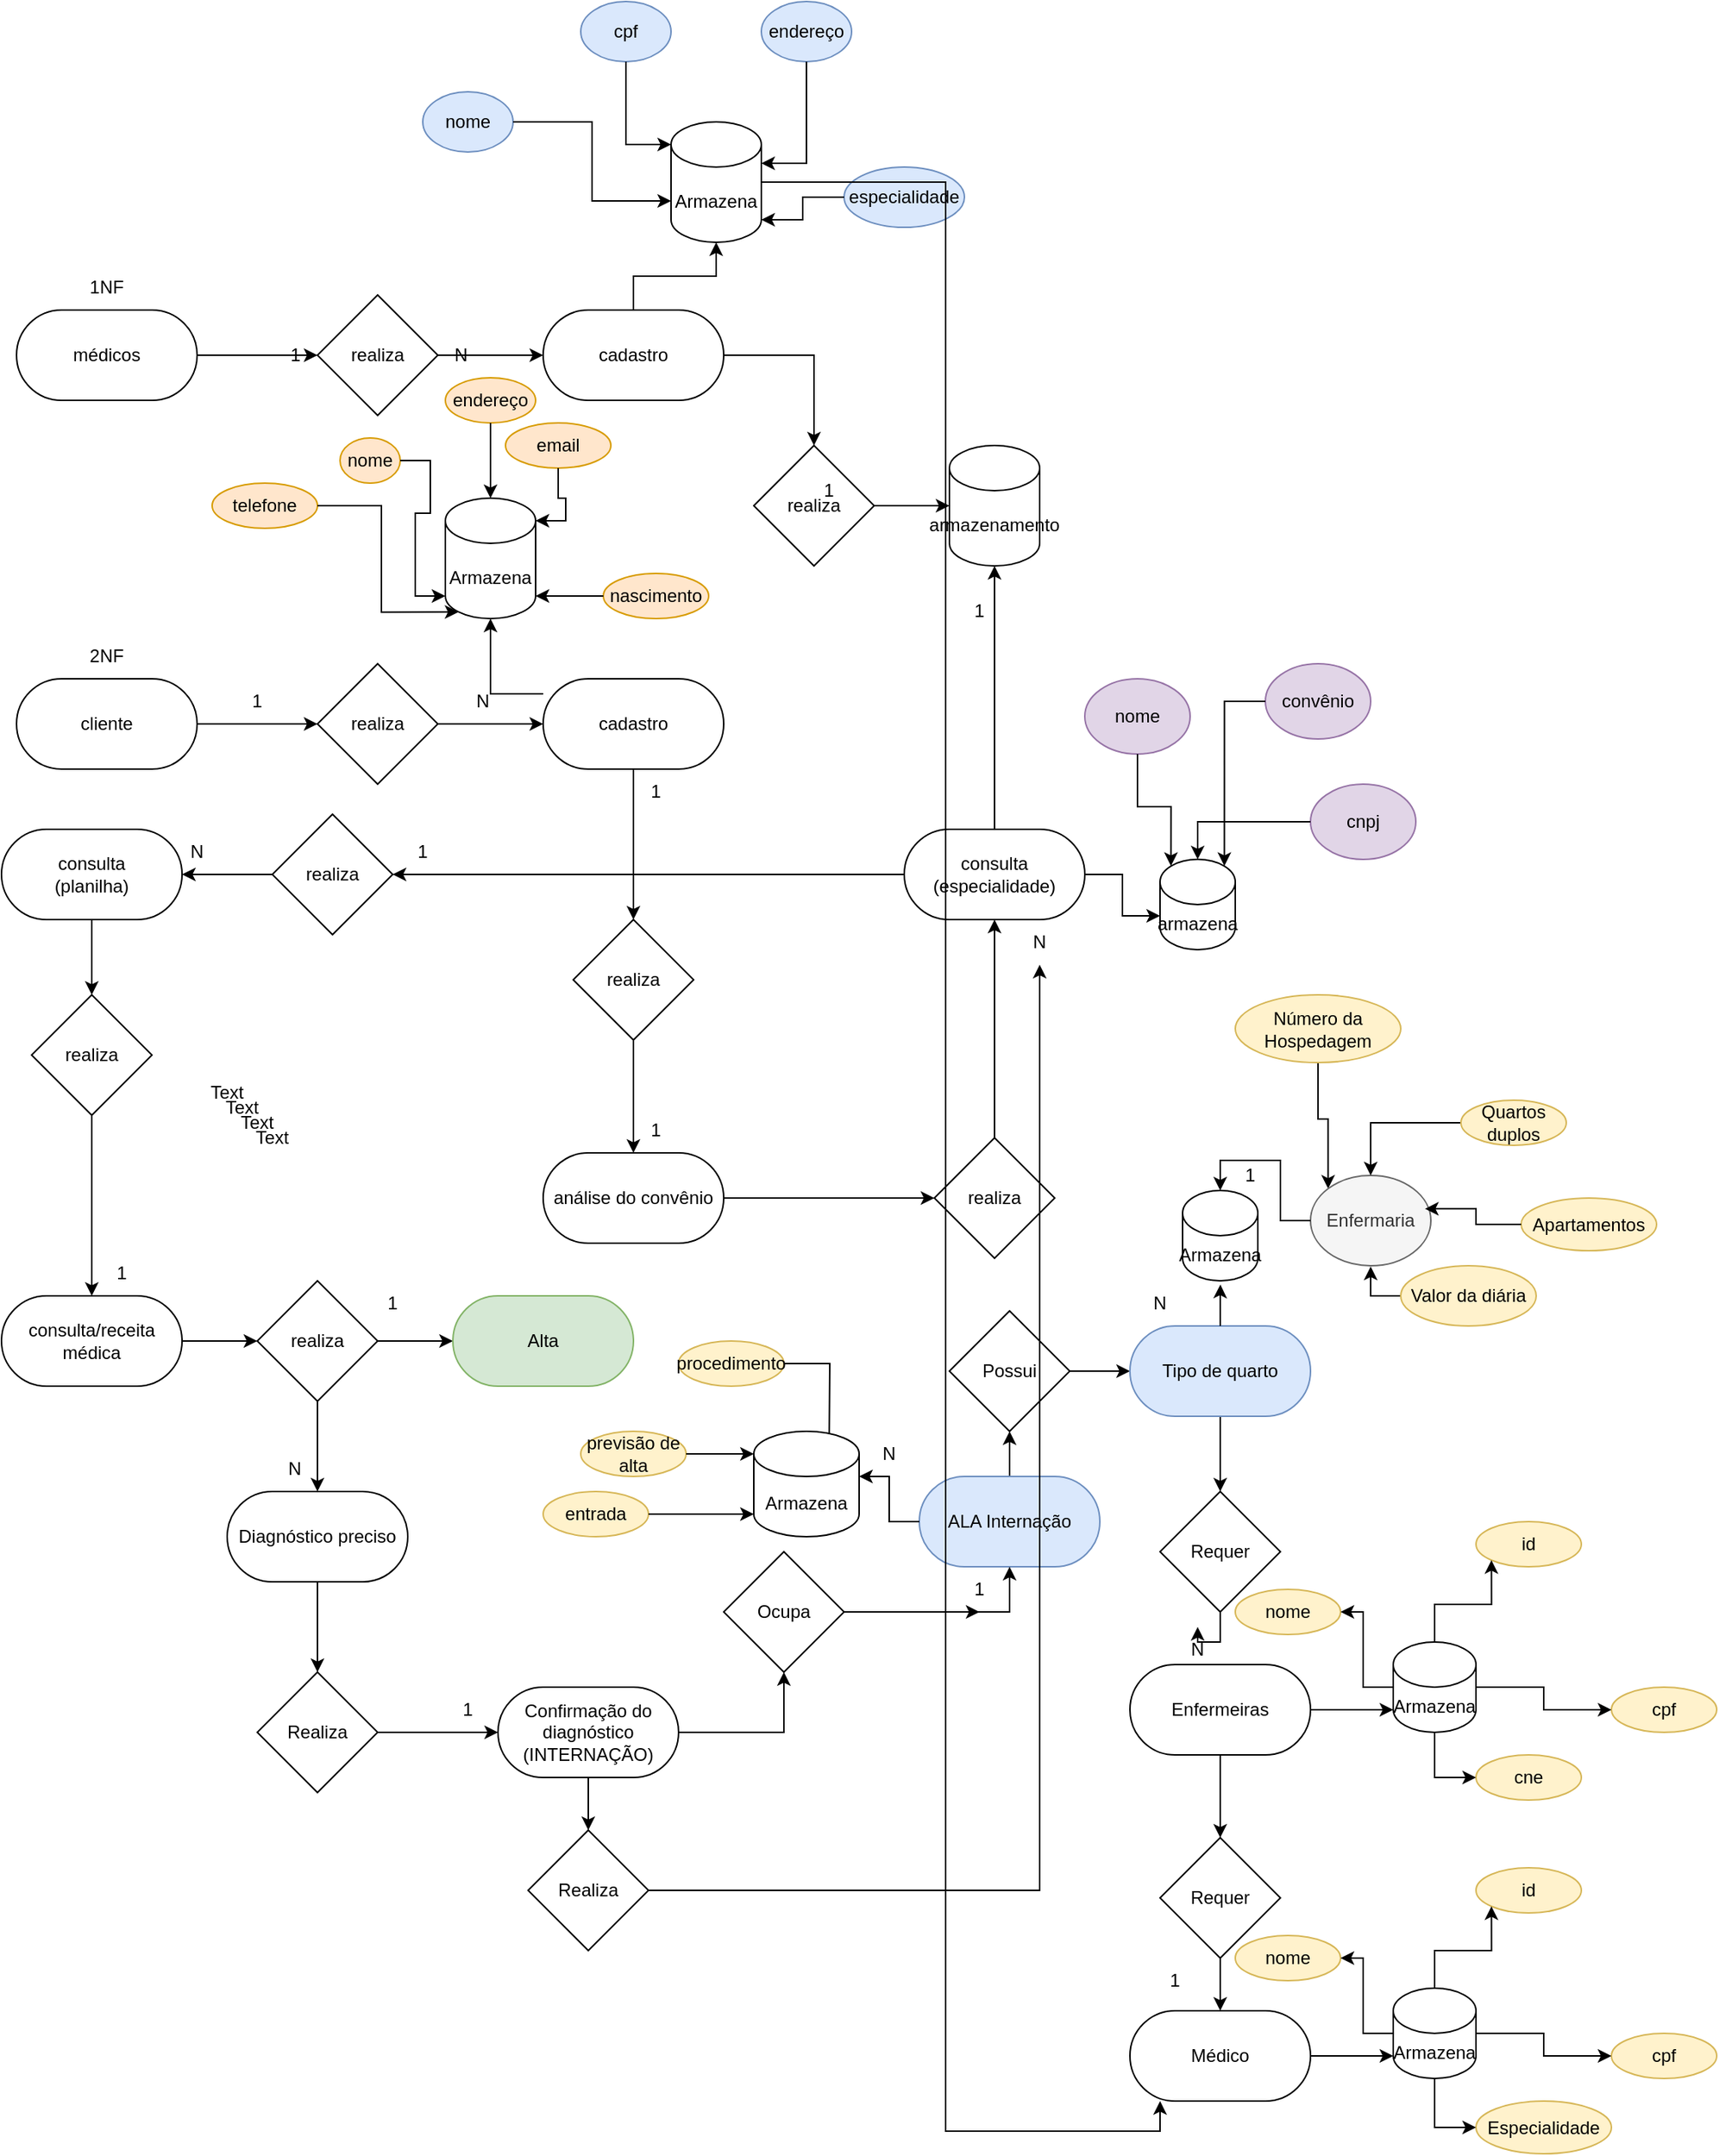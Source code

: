 <mxfile version="24.3.1" type="github">
  <diagram name="Page-1" id="MQ3P1fkGegDZ9fY9XGFn">
    <mxGraphModel dx="794" dy="1486" grid="1" gridSize="10" guides="1" tooltips="1" connect="1" arrows="1" fold="1" page="1" pageScale="1" pageWidth="850" pageHeight="1100" math="0" shadow="0">
      <root>
        <mxCell id="0" />
        <mxCell id="1" parent="0" />
        <mxCell id="2WAmzF2tmCw0uLwGECOJ-3" style="edgeStyle=orthogonalEdgeStyle;rounded=0;orthogonalLoop=1;jettySize=auto;html=1;" parent="1" source="2WAmzF2tmCw0uLwGECOJ-1" target="2WAmzF2tmCw0uLwGECOJ-2" edge="1">
          <mxGeometry relative="1" as="geometry" />
        </mxCell>
        <mxCell id="2WAmzF2tmCw0uLwGECOJ-1" value="médicos" style="rounded=1;whiteSpace=wrap;html=1;arcSize=50;" parent="1" vertex="1">
          <mxGeometry x="110" y="95" width="120" height="60" as="geometry" />
        </mxCell>
        <mxCell id="2WAmzF2tmCw0uLwGECOJ-9" style="edgeStyle=orthogonalEdgeStyle;rounded=0;orthogonalLoop=1;jettySize=auto;html=1;entryX=0;entryY=0.5;entryDx=0;entryDy=0;" parent="1" source="2WAmzF2tmCw0uLwGECOJ-2" target="2WAmzF2tmCw0uLwGECOJ-8" edge="1">
          <mxGeometry relative="1" as="geometry" />
        </mxCell>
        <mxCell id="2WAmzF2tmCw0uLwGECOJ-2" value="realiza" style="rhombus;whiteSpace=wrap;html=1;" parent="1" vertex="1">
          <mxGeometry x="310" y="85" width="80" height="80" as="geometry" />
        </mxCell>
        <mxCell id="2WAmzF2tmCw0uLwGECOJ-7" value="&lt;div&gt;1&lt;/div&gt;" style="text;html=1;align=center;verticalAlign=middle;resizable=0;points=[];autosize=1;strokeColor=none;fillColor=none;" parent="1" vertex="1">
          <mxGeometry x="280" y="110" width="30" height="30" as="geometry" />
        </mxCell>
        <mxCell id="2WAmzF2tmCw0uLwGECOJ-12" style="edgeStyle=orthogonalEdgeStyle;rounded=0;orthogonalLoop=1;jettySize=auto;html=1;entryX=0.5;entryY=0;entryDx=0;entryDy=0;" parent="1" source="2WAmzF2tmCw0uLwGECOJ-8" target="2WAmzF2tmCw0uLwGECOJ-11" edge="1">
          <mxGeometry relative="1" as="geometry" />
        </mxCell>
        <mxCell id="2WAmzF2tmCw0uLwGECOJ-8" value="cadastro" style="rounded=1;whiteSpace=wrap;html=1;arcSize=50;" parent="1" vertex="1">
          <mxGeometry x="460" y="95" width="120" height="60" as="geometry" />
        </mxCell>
        <mxCell id="2WAmzF2tmCw0uLwGECOJ-10" value="N" style="text;html=1;align=center;verticalAlign=middle;resizable=0;points=[];autosize=1;strokeColor=none;fillColor=none;" parent="1" vertex="1">
          <mxGeometry x="390" y="110" width="30" height="30" as="geometry" />
        </mxCell>
        <mxCell id="2WAmzF2tmCw0uLwGECOJ-14" style="edgeStyle=orthogonalEdgeStyle;rounded=0;orthogonalLoop=1;jettySize=auto;html=1;" parent="1" source="2WAmzF2tmCw0uLwGECOJ-11" target="2WAmzF2tmCw0uLwGECOJ-13" edge="1">
          <mxGeometry relative="1" as="geometry" />
        </mxCell>
        <mxCell id="2WAmzF2tmCw0uLwGECOJ-11" value="realiza" style="rhombus;whiteSpace=wrap;html=1;" parent="1" vertex="1">
          <mxGeometry x="600" y="185" width="80" height="80" as="geometry" />
        </mxCell>
        <mxCell id="2WAmzF2tmCw0uLwGECOJ-13" value="armazenamento" style="shape=cylinder3;whiteSpace=wrap;html=1;boundedLbl=1;backgroundOutline=1;size=15;" parent="1" vertex="1">
          <mxGeometry x="730" y="185" width="60" height="80" as="geometry" />
        </mxCell>
        <mxCell id="2WAmzF2tmCw0uLwGECOJ-17" value="cpf" style="ellipse;whiteSpace=wrap;html=1;fillColor=#dae8fc;strokeColor=#6c8ebf;" parent="1" vertex="1">
          <mxGeometry x="485" y="-110" width="60" height="40" as="geometry" />
        </mxCell>
        <mxCell id="2WAmzF2tmCw0uLwGECOJ-19" value="endereço" style="ellipse;whiteSpace=wrap;html=1;fillColor=#dae8fc;strokeColor=#6c8ebf;" parent="1" vertex="1">
          <mxGeometry x="605" y="-110" width="60" height="40" as="geometry" />
        </mxCell>
        <mxCell id="2WAmzF2tmCw0uLwGECOJ-23" value="especialidade" style="ellipse;whiteSpace=wrap;html=1;fillColor=#dae8fc;strokeColor=#6c8ebf;" parent="1" vertex="1">
          <mxGeometry x="660" width="80" height="40" as="geometry" />
        </mxCell>
        <mxCell id="2WAmzF2tmCw0uLwGECOJ-24" value="nome" style="ellipse;whiteSpace=wrap;html=1;fillColor=#dae8fc;strokeColor=#6c8ebf;" parent="1" vertex="1">
          <mxGeometry x="380" y="-50" width="60" height="40" as="geometry" />
        </mxCell>
        <mxCell id="2WAmzF2tmCw0uLwGECOJ-27" style="edgeStyle=orthogonalEdgeStyle;rounded=0;orthogonalLoop=1;jettySize=auto;html=1;entryX=0;entryY=0.5;entryDx=0;entryDy=0;" parent="1" source="2WAmzF2tmCw0uLwGECOJ-25" target="2WAmzF2tmCw0uLwGECOJ-26" edge="1">
          <mxGeometry relative="1" as="geometry" />
        </mxCell>
        <mxCell id="2WAmzF2tmCw0uLwGECOJ-25" value="cliente" style="rounded=1;whiteSpace=wrap;html=1;arcSize=50;" parent="1" vertex="1">
          <mxGeometry x="110" y="340" width="120" height="60" as="geometry" />
        </mxCell>
        <mxCell id="2WAmzF2tmCw0uLwGECOJ-29" style="edgeStyle=orthogonalEdgeStyle;rounded=0;orthogonalLoop=1;jettySize=auto;html=1;entryX=0;entryY=0.5;entryDx=0;entryDy=0;" parent="1" source="2WAmzF2tmCw0uLwGECOJ-26" target="2WAmzF2tmCw0uLwGECOJ-28" edge="1">
          <mxGeometry relative="1" as="geometry" />
        </mxCell>
        <mxCell id="2WAmzF2tmCw0uLwGECOJ-26" value="realiza" style="rhombus;whiteSpace=wrap;html=1;" parent="1" vertex="1">
          <mxGeometry x="310" y="330" width="80" height="80" as="geometry" />
        </mxCell>
        <mxCell id="2WAmzF2tmCw0uLwGECOJ-31" style="edgeStyle=orthogonalEdgeStyle;rounded=0;orthogonalLoop=1;jettySize=auto;html=1;entryX=0.5;entryY=0;entryDx=0;entryDy=0;" parent="1" source="2WAmzF2tmCw0uLwGECOJ-28" target="2WAmzF2tmCw0uLwGECOJ-30" edge="1">
          <mxGeometry relative="1" as="geometry" />
        </mxCell>
        <mxCell id="NtfHxoDCMZl6DEECY9gm-162" style="edgeStyle=orthogonalEdgeStyle;rounded=0;orthogonalLoop=1;jettySize=auto;html=1;entryX=0.5;entryY=1;entryDx=0;entryDy=0;entryPerimeter=0;" edge="1" parent="1" source="2WAmzF2tmCw0uLwGECOJ-28" target="NtfHxoDCMZl6DEECY9gm-153">
          <mxGeometry relative="1" as="geometry">
            <mxPoint x="460.0" y="300" as="targetPoint" />
            <Array as="points">
              <mxPoint x="425" y="350" />
            </Array>
          </mxGeometry>
        </mxCell>
        <mxCell id="2WAmzF2tmCw0uLwGECOJ-28" value="cadastro" style="rounded=1;whiteSpace=wrap;html=1;arcSize=50;" parent="1" vertex="1">
          <mxGeometry x="460" y="340" width="120" height="60" as="geometry" />
        </mxCell>
        <mxCell id="NtfHxoDCMZl6DEECY9gm-19" style="edgeStyle=orthogonalEdgeStyle;rounded=0;orthogonalLoop=1;jettySize=auto;html=1;" edge="1" parent="1" source="2WAmzF2tmCw0uLwGECOJ-30" target="2WAmzF2tmCw0uLwGECOJ-41">
          <mxGeometry relative="1" as="geometry" />
        </mxCell>
        <mxCell id="2WAmzF2tmCw0uLwGECOJ-30" value="realiza" style="rhombus;whiteSpace=wrap;html=1;" parent="1" vertex="1">
          <mxGeometry x="480" y="500" width="80" height="80" as="geometry" />
        </mxCell>
        <mxCell id="NtfHxoDCMZl6DEECY9gm-20" style="edgeStyle=orthogonalEdgeStyle;rounded=0;orthogonalLoop=1;jettySize=auto;html=1;entryX=1;entryY=0.5;entryDx=0;entryDy=0;" edge="1" parent="1" source="2WAmzF2tmCw0uLwGECOJ-32" target="2WAmzF2tmCw0uLwGECOJ-44">
          <mxGeometry relative="1" as="geometry" />
        </mxCell>
        <mxCell id="2WAmzF2tmCw0uLwGECOJ-32" value="&lt;div&gt;consulta&lt;/div&gt;&lt;div&gt;(especialidade)&lt;br&gt;&lt;/div&gt;" style="rounded=1;whiteSpace=wrap;html=1;arcSize=50;" parent="1" vertex="1">
          <mxGeometry x="700" y="440" width="120" height="60" as="geometry" />
        </mxCell>
        <mxCell id="2WAmzF2tmCw0uLwGECOJ-35" style="edgeStyle=orthogonalEdgeStyle;rounded=0;orthogonalLoop=1;jettySize=auto;html=1;entryX=0.5;entryY=1;entryDx=0;entryDy=0;entryPerimeter=0;" parent="1" source="2WAmzF2tmCw0uLwGECOJ-32" target="2WAmzF2tmCw0uLwGECOJ-13" edge="1">
          <mxGeometry relative="1" as="geometry" />
        </mxCell>
        <mxCell id="2WAmzF2tmCw0uLwGECOJ-43" style="edgeStyle=orthogonalEdgeStyle;rounded=0;orthogonalLoop=1;jettySize=auto;html=1;entryX=0.5;entryY=1;entryDx=0;entryDy=0;" parent="1" source="2WAmzF2tmCw0uLwGECOJ-39" target="2WAmzF2tmCw0uLwGECOJ-32" edge="1">
          <mxGeometry relative="1" as="geometry" />
        </mxCell>
        <mxCell id="2WAmzF2tmCw0uLwGECOJ-39" value="realiza" style="rhombus;whiteSpace=wrap;html=1;" parent="1" vertex="1">
          <mxGeometry x="720" y="645" width="80" height="80" as="geometry" />
        </mxCell>
        <mxCell id="2WAmzF2tmCw0uLwGECOJ-42" style="edgeStyle=orthogonalEdgeStyle;rounded=0;orthogonalLoop=1;jettySize=auto;html=1;entryX=0;entryY=0.5;entryDx=0;entryDy=0;" parent="1" source="2WAmzF2tmCw0uLwGECOJ-41" target="2WAmzF2tmCw0uLwGECOJ-39" edge="1">
          <mxGeometry relative="1" as="geometry" />
        </mxCell>
        <mxCell id="2WAmzF2tmCw0uLwGECOJ-41" value="análise do convênio" style="rounded=1;whiteSpace=wrap;html=1;arcSize=50;" parent="1" vertex="1">
          <mxGeometry x="460" y="655" width="120" height="60" as="geometry" />
        </mxCell>
        <mxCell id="2WAmzF2tmCw0uLwGECOJ-51" style="edgeStyle=orthogonalEdgeStyle;rounded=0;orthogonalLoop=1;jettySize=auto;html=1;" parent="1" source="2WAmzF2tmCw0uLwGECOJ-44" edge="1">
          <mxGeometry relative="1" as="geometry">
            <mxPoint x="220" y="470" as="targetPoint" />
          </mxGeometry>
        </mxCell>
        <mxCell id="2WAmzF2tmCw0uLwGECOJ-44" value="realiza" style="rhombus;whiteSpace=wrap;html=1;" parent="1" vertex="1">
          <mxGeometry x="280" y="430" width="80" height="80" as="geometry" />
        </mxCell>
        <mxCell id="2WAmzF2tmCw0uLwGECOJ-47" value="convênio" style="ellipse;whiteSpace=wrap;html=1;fillColor=#e1d5e7;strokeColor=#9673a6;" parent="1" vertex="1">
          <mxGeometry x="940" y="330" width="70" height="50" as="geometry" />
        </mxCell>
        <mxCell id="2WAmzF2tmCw0uLwGECOJ-48" value="nome" style="ellipse;whiteSpace=wrap;html=1;fillColor=#e1d5e7;strokeColor=#9673a6;" parent="1" vertex="1">
          <mxGeometry x="820" y="340" width="70" height="50" as="geometry" />
        </mxCell>
        <mxCell id="2WAmzF2tmCw0uLwGECOJ-49" value="cnpj" style="ellipse;whiteSpace=wrap;html=1;fillColor=#e1d5e7;strokeColor=#9673a6;" parent="1" vertex="1">
          <mxGeometry x="970" y="410" width="70" height="50" as="geometry" />
        </mxCell>
        <mxCell id="2WAmzF2tmCw0uLwGECOJ-52" value="nascimento" style="ellipse;whiteSpace=wrap;html=1;fillColor=#ffe6cc;strokeColor=#d79b00;" parent="1" vertex="1">
          <mxGeometry x="500" y="270" width="70" height="30" as="geometry" />
        </mxCell>
        <mxCell id="2WAmzF2tmCw0uLwGECOJ-55" value="telefone" style="ellipse;whiteSpace=wrap;html=1;fillColor=#ffe6cc;strokeColor=#d79b00;" parent="1" vertex="1">
          <mxGeometry x="240" y="210" width="70" height="30" as="geometry" />
        </mxCell>
        <mxCell id="2WAmzF2tmCw0uLwGECOJ-56" value="email" style="ellipse;whiteSpace=wrap;html=1;fillColor=#ffe6cc;strokeColor=#d79b00;" parent="1" vertex="1">
          <mxGeometry x="435" y="170" width="70" height="30" as="geometry" />
        </mxCell>
        <mxCell id="2WAmzF2tmCw0uLwGECOJ-60" style="edgeStyle=none;rounded=0;orthogonalLoop=1;jettySize=auto;html=1;exitX=0.5;exitY=0;exitDx=0;exitDy=0;" parent="1" source="2WAmzF2tmCw0uLwGECOJ-28" target="2WAmzF2tmCw0uLwGECOJ-28" edge="1">
          <mxGeometry relative="1" as="geometry" />
        </mxCell>
        <mxCell id="NtfHxoDCMZl6DEECY9gm-2" style="edgeStyle=orthogonalEdgeStyle;rounded=0;orthogonalLoop=1;jettySize=auto;html=1;" edge="1" parent="1" source="2WAmzF2tmCw0uLwGECOJ-68" target="NtfHxoDCMZl6DEECY9gm-1">
          <mxGeometry relative="1" as="geometry" />
        </mxCell>
        <mxCell id="2WAmzF2tmCw0uLwGECOJ-68" value="&lt;div&gt;consulta/receita médica&lt;/div&gt;" style="rounded=1;whiteSpace=wrap;html=1;arcSize=50;" parent="1" vertex="1">
          <mxGeometry x="100" y="750" width="120" height="60" as="geometry" />
        </mxCell>
        <mxCell id="2WAmzF2tmCw0uLwGECOJ-72" style="edgeStyle=none;rounded=0;orthogonalLoop=1;jettySize=auto;html=1;entryX=0.5;entryY=0;entryDx=0;entryDy=0;" parent="1" source="2WAmzF2tmCw0uLwGECOJ-70" target="2WAmzF2tmCw0uLwGECOJ-71" edge="1">
          <mxGeometry relative="1" as="geometry" />
        </mxCell>
        <mxCell id="2WAmzF2tmCw0uLwGECOJ-70" value="&lt;div&gt;consulta&lt;/div&gt;&lt;div&gt;(planilha)&lt;br&gt;&lt;/div&gt;" style="rounded=1;whiteSpace=wrap;html=1;arcSize=50;" parent="1" vertex="1">
          <mxGeometry x="100" y="440" width="120" height="60" as="geometry" />
        </mxCell>
        <mxCell id="2WAmzF2tmCw0uLwGECOJ-73" style="edgeStyle=none;rounded=0;orthogonalLoop=1;jettySize=auto;html=1;entryX=0.5;entryY=0;entryDx=0;entryDy=0;" parent="1" source="2WAmzF2tmCw0uLwGECOJ-71" target="2WAmzF2tmCw0uLwGECOJ-68" edge="1">
          <mxGeometry relative="1" as="geometry" />
        </mxCell>
        <mxCell id="2WAmzF2tmCw0uLwGECOJ-71" value="realiza" style="rhombus;whiteSpace=wrap;html=1;" parent="1" vertex="1">
          <mxGeometry x="120" y="550" width="80" height="80" as="geometry" />
        </mxCell>
        <mxCell id="NtfHxoDCMZl6DEECY9gm-4" style="edgeStyle=orthogonalEdgeStyle;rounded=0;orthogonalLoop=1;jettySize=auto;html=1;entryX=0;entryY=0.5;entryDx=0;entryDy=0;" edge="1" parent="1" source="NtfHxoDCMZl6DEECY9gm-1" target="NtfHxoDCMZl6DEECY9gm-3">
          <mxGeometry relative="1" as="geometry" />
        </mxCell>
        <mxCell id="NtfHxoDCMZl6DEECY9gm-6" style="edgeStyle=orthogonalEdgeStyle;rounded=0;orthogonalLoop=1;jettySize=auto;html=1;" edge="1" parent="1" source="NtfHxoDCMZl6DEECY9gm-1" target="NtfHxoDCMZl6DEECY9gm-5">
          <mxGeometry relative="1" as="geometry" />
        </mxCell>
        <mxCell id="NtfHxoDCMZl6DEECY9gm-1" value="realiza" style="rhombus;whiteSpace=wrap;html=1;" vertex="1" parent="1">
          <mxGeometry x="270" y="740" width="80" height="80" as="geometry" />
        </mxCell>
        <mxCell id="NtfHxoDCMZl6DEECY9gm-3" value="Alta" style="rounded=1;whiteSpace=wrap;html=1;arcSize=50;fillColor=#d5e8d4;strokeColor=#82b366;" vertex="1" parent="1">
          <mxGeometry x="400" y="750" width="120" height="60" as="geometry" />
        </mxCell>
        <mxCell id="NtfHxoDCMZl6DEECY9gm-34" style="edgeStyle=orthogonalEdgeStyle;rounded=0;orthogonalLoop=1;jettySize=auto;html=1;entryX=0.5;entryY=0;entryDx=0;entryDy=0;" edge="1" parent="1" source="NtfHxoDCMZl6DEECY9gm-5" target="NtfHxoDCMZl6DEECY9gm-33">
          <mxGeometry relative="1" as="geometry" />
        </mxCell>
        <mxCell id="NtfHxoDCMZl6DEECY9gm-5" value="Diagnóstico preciso" style="rounded=1;whiteSpace=wrap;html=1;arcSize=50;" vertex="1" parent="1">
          <mxGeometry x="250" y="880" width="120" height="60" as="geometry" />
        </mxCell>
        <mxCell id="NtfHxoDCMZl6DEECY9gm-7" value="Text" style="text;html=1;align=center;verticalAlign=middle;whiteSpace=wrap;rounded=0;" vertex="1" parent="1">
          <mxGeometry x="220" y="600" width="60" height="30" as="geometry" />
        </mxCell>
        <mxCell id="NtfHxoDCMZl6DEECY9gm-9" value="Text" style="text;html=1;align=center;verticalAlign=middle;whiteSpace=wrap;rounded=0;" vertex="1" parent="1">
          <mxGeometry x="230" y="610" width="60" height="30" as="geometry" />
        </mxCell>
        <mxCell id="NtfHxoDCMZl6DEECY9gm-10" value="Text" style="text;html=1;align=center;verticalAlign=middle;whiteSpace=wrap;rounded=0;" vertex="1" parent="1">
          <mxGeometry x="240" y="620" width="60" height="30" as="geometry" />
        </mxCell>
        <mxCell id="NtfHxoDCMZl6DEECY9gm-11" value="Text" style="text;html=1;align=center;verticalAlign=middle;whiteSpace=wrap;rounded=0;" vertex="1" parent="1">
          <mxGeometry x="250" y="630" width="60" height="30" as="geometry" />
        </mxCell>
        <mxCell id="NtfHxoDCMZl6DEECY9gm-12" value="N" style="text;html=1;align=center;verticalAlign=middle;whiteSpace=wrap;rounded=0;" vertex="1" parent="1">
          <mxGeometry x="660" y="840" width="60" height="30" as="geometry" />
        </mxCell>
        <mxCell id="NtfHxoDCMZl6DEECY9gm-13" value="N" style="text;html=1;align=center;verticalAlign=middle;whiteSpace=wrap;rounded=0;" vertex="1" parent="1">
          <mxGeometry x="265" y="850" width="60" height="30" as="geometry" />
        </mxCell>
        <mxCell id="NtfHxoDCMZl6DEECY9gm-14" value="N" style="text;html=1;align=center;verticalAlign=middle;whiteSpace=wrap;rounded=0;" vertex="1" parent="1">
          <mxGeometry x="200" y="440" width="60" height="30" as="geometry" />
        </mxCell>
        <mxCell id="NtfHxoDCMZl6DEECY9gm-15" value="N" style="text;html=1;align=center;verticalAlign=middle;whiteSpace=wrap;rounded=0;" vertex="1" parent="1">
          <mxGeometry x="760" y="500" width="60" height="30" as="geometry" />
        </mxCell>
        <mxCell id="NtfHxoDCMZl6DEECY9gm-16" value="N" style="text;html=1;align=center;verticalAlign=middle;whiteSpace=wrap;rounded=0;" vertex="1" parent="1">
          <mxGeometry x="390" y="340" width="60" height="30" as="geometry" />
        </mxCell>
        <mxCell id="NtfHxoDCMZl6DEECY9gm-17" value="1" style="text;html=1;align=center;verticalAlign=middle;whiteSpace=wrap;rounded=0;" vertex="1" parent="1">
          <mxGeometry x="240" y="340" width="60" height="30" as="geometry" />
        </mxCell>
        <mxCell id="NtfHxoDCMZl6DEECY9gm-18" value="1" style="text;html=1;align=center;verticalAlign=middle;whiteSpace=wrap;rounded=0;" vertex="1" parent="1">
          <mxGeometry x="620" y="200" width="60" height="30" as="geometry" />
        </mxCell>
        <mxCell id="NtfHxoDCMZl6DEECY9gm-21" value="1" style="text;html=1;align=center;verticalAlign=middle;whiteSpace=wrap;rounded=0;" vertex="1" parent="1">
          <mxGeometry x="720" y="280" width="60" height="30" as="geometry" />
        </mxCell>
        <mxCell id="NtfHxoDCMZl6DEECY9gm-22" value="1" style="text;html=1;align=center;verticalAlign=middle;whiteSpace=wrap;rounded=0;" vertex="1" parent="1">
          <mxGeometry x="505" y="400" width="60" height="30" as="geometry" />
        </mxCell>
        <mxCell id="NtfHxoDCMZl6DEECY9gm-24" value="1" style="text;html=1;align=center;verticalAlign=middle;whiteSpace=wrap;rounded=0;" vertex="1" parent="1">
          <mxGeometry x="505" y="625" width="60" height="30" as="geometry" />
        </mxCell>
        <mxCell id="NtfHxoDCMZl6DEECY9gm-25" value="1" style="text;html=1;align=center;verticalAlign=middle;whiteSpace=wrap;rounded=0;" vertex="1" parent="1">
          <mxGeometry x="350" y="440" width="60" height="30" as="geometry" />
        </mxCell>
        <mxCell id="NtfHxoDCMZl6DEECY9gm-27" value="1" style="text;html=1;align=center;verticalAlign=middle;whiteSpace=wrap;rounded=0;" vertex="1" parent="1">
          <mxGeometry x="150" y="720" width="60" height="30" as="geometry" />
        </mxCell>
        <mxCell id="NtfHxoDCMZl6DEECY9gm-31" value="1" style="text;html=1;align=center;verticalAlign=middle;whiteSpace=wrap;rounded=0;" vertex="1" parent="1">
          <mxGeometry x="330" y="740" width="60" height="30" as="geometry" />
        </mxCell>
        <mxCell id="NtfHxoDCMZl6DEECY9gm-36" style="edgeStyle=orthogonalEdgeStyle;rounded=0;orthogonalLoop=1;jettySize=auto;html=1;entryX=0;entryY=0.5;entryDx=0;entryDy=0;" edge="1" parent="1" source="NtfHxoDCMZl6DEECY9gm-33" target="NtfHxoDCMZl6DEECY9gm-35">
          <mxGeometry relative="1" as="geometry" />
        </mxCell>
        <mxCell id="NtfHxoDCMZl6DEECY9gm-33" value="Realiza" style="rhombus;whiteSpace=wrap;html=1;" vertex="1" parent="1">
          <mxGeometry x="270" y="1000" width="80" height="80" as="geometry" />
        </mxCell>
        <mxCell id="NtfHxoDCMZl6DEECY9gm-40" style="edgeStyle=orthogonalEdgeStyle;rounded=0;orthogonalLoop=1;jettySize=auto;html=1;entryX=0.5;entryY=1;entryDx=0;entryDy=0;" edge="1" parent="1" source="NtfHxoDCMZl6DEECY9gm-35" target="NtfHxoDCMZl6DEECY9gm-39">
          <mxGeometry relative="1" as="geometry" />
        </mxCell>
        <mxCell id="NtfHxoDCMZl6DEECY9gm-176" style="edgeStyle=orthogonalEdgeStyle;rounded=0;orthogonalLoop=1;jettySize=auto;html=1;" edge="1" parent="1" source="NtfHxoDCMZl6DEECY9gm-35" target="NtfHxoDCMZl6DEECY9gm-174">
          <mxGeometry relative="1" as="geometry" />
        </mxCell>
        <mxCell id="NtfHxoDCMZl6DEECY9gm-35" value="Confirmação do diagnóstico (INTERNAÇÃO)" style="rounded=1;whiteSpace=wrap;html=1;arcSize=50;" vertex="1" parent="1">
          <mxGeometry x="430" y="1010" width="120" height="60" as="geometry" />
        </mxCell>
        <mxCell id="NtfHxoDCMZl6DEECY9gm-37" value="1" style="text;html=1;align=center;verticalAlign=middle;whiteSpace=wrap;rounded=0;" vertex="1" parent="1">
          <mxGeometry x="380" y="1010" width="60" height="30" as="geometry" />
        </mxCell>
        <mxCell id="NtfHxoDCMZl6DEECY9gm-43" style="edgeStyle=orthogonalEdgeStyle;rounded=0;orthogonalLoop=1;jettySize=auto;html=1;" edge="1" parent="1" source="NtfHxoDCMZl6DEECY9gm-38" target="NtfHxoDCMZl6DEECY9gm-42">
          <mxGeometry relative="1" as="geometry" />
        </mxCell>
        <mxCell id="NtfHxoDCMZl6DEECY9gm-38" value="ALA Internação" style="rounded=1;whiteSpace=wrap;html=1;fillColor=#dae8fc;strokeColor=#6c8ebf;arcSize=50;" vertex="1" parent="1">
          <mxGeometry x="710" y="870" width="120" height="60" as="geometry" />
        </mxCell>
        <mxCell id="NtfHxoDCMZl6DEECY9gm-41" style="edgeStyle=orthogonalEdgeStyle;rounded=0;orthogonalLoop=1;jettySize=auto;html=1;entryX=0.5;entryY=1;entryDx=0;entryDy=0;" edge="1" parent="1" source="NtfHxoDCMZl6DEECY9gm-39" target="NtfHxoDCMZl6DEECY9gm-38">
          <mxGeometry relative="1" as="geometry" />
        </mxCell>
        <mxCell id="NtfHxoDCMZl6DEECY9gm-39" value="Ocupa" style="rhombus;whiteSpace=wrap;html=1;" vertex="1" parent="1">
          <mxGeometry x="580" y="920" width="80" height="80" as="geometry" />
        </mxCell>
        <mxCell id="NtfHxoDCMZl6DEECY9gm-45" style="edgeStyle=orthogonalEdgeStyle;rounded=0;orthogonalLoop=1;jettySize=auto;html=1;" edge="1" parent="1" source="NtfHxoDCMZl6DEECY9gm-42" target="NtfHxoDCMZl6DEECY9gm-44">
          <mxGeometry relative="1" as="geometry" />
        </mxCell>
        <mxCell id="NtfHxoDCMZl6DEECY9gm-42" value="Possui" style="rhombus;whiteSpace=wrap;html=1;" vertex="1" parent="1">
          <mxGeometry x="730" y="760" width="80" height="80" as="geometry" />
        </mxCell>
        <mxCell id="NtfHxoDCMZl6DEECY9gm-58" style="edgeStyle=orthogonalEdgeStyle;rounded=0;orthogonalLoop=1;jettySize=auto;html=1;entryX=0.5;entryY=0;entryDx=0;entryDy=0;" edge="1" parent="1" source="NtfHxoDCMZl6DEECY9gm-44" target="NtfHxoDCMZl6DEECY9gm-56">
          <mxGeometry relative="1" as="geometry" />
        </mxCell>
        <mxCell id="NtfHxoDCMZl6DEECY9gm-44" value="Tipo de quarto" style="rounded=1;whiteSpace=wrap;html=1;fillColor=#dae8fc;strokeColor=#6c8ebf;arcSize=50;" vertex="1" parent="1">
          <mxGeometry x="850" y="770" width="120" height="60" as="geometry" />
        </mxCell>
        <mxCell id="NtfHxoDCMZl6DEECY9gm-46" value="Apartamentos" style="ellipse;whiteSpace=wrap;html=1;fillColor=#fff2cc;strokeColor=#d6b656;" vertex="1" parent="1">
          <mxGeometry x="1110" y="685" width="90" height="35" as="geometry" />
        </mxCell>
        <mxCell id="NtfHxoDCMZl6DEECY9gm-143" style="edgeStyle=orthogonalEdgeStyle;rounded=0;orthogonalLoop=1;jettySize=auto;html=1;entryX=0;entryY=0;entryDx=0;entryDy=0;" edge="1" parent="1" source="NtfHxoDCMZl6DEECY9gm-47" target="NtfHxoDCMZl6DEECY9gm-48">
          <mxGeometry relative="1" as="geometry" />
        </mxCell>
        <mxCell id="NtfHxoDCMZl6DEECY9gm-47" value="Número da Hospedagem" style="ellipse;whiteSpace=wrap;html=1;fillColor=#fff2cc;strokeColor=#d6b656;" vertex="1" parent="1">
          <mxGeometry x="920" y="550" width="110" height="45" as="geometry" />
        </mxCell>
        <mxCell id="NtfHxoDCMZl6DEECY9gm-48" value="Enfermaria" style="ellipse;whiteSpace=wrap;html=1;fillColor=#f5f5f5;strokeColor=#666666;fontColor=#333333;" vertex="1" parent="1">
          <mxGeometry x="970" y="670" width="80" height="60" as="geometry" />
        </mxCell>
        <mxCell id="NtfHxoDCMZl6DEECY9gm-137" style="edgeStyle=orthogonalEdgeStyle;rounded=0;orthogonalLoop=1;jettySize=auto;html=1;entryX=0.5;entryY=0;entryDx=0;entryDy=0;" edge="1" parent="1" source="NtfHxoDCMZl6DEECY9gm-49" target="NtfHxoDCMZl6DEECY9gm-48">
          <mxGeometry relative="1" as="geometry" />
        </mxCell>
        <mxCell id="NtfHxoDCMZl6DEECY9gm-49" value="Quartos duplos" style="ellipse;whiteSpace=wrap;html=1;fillColor=#fff2cc;strokeColor=#d6b656;" vertex="1" parent="1">
          <mxGeometry x="1070" y="620" width="70" height="30" as="geometry" />
        </mxCell>
        <mxCell id="NtfHxoDCMZl6DEECY9gm-70" style="edgeStyle=orthogonalEdgeStyle;rounded=0;orthogonalLoop=1;jettySize=auto;html=1;entryX=0.5;entryY=0;entryDx=0;entryDy=0;" edge="1" parent="1" source="NtfHxoDCMZl6DEECY9gm-149" target="NtfHxoDCMZl6DEECY9gm-59">
          <mxGeometry relative="1" as="geometry" />
        </mxCell>
        <mxCell id="NtfHxoDCMZl6DEECY9gm-56" value="Requer" style="rhombus;whiteSpace=wrap;html=1;" vertex="1" parent="1">
          <mxGeometry x="870" y="880" width="80" height="80" as="geometry" />
        </mxCell>
        <mxCell id="NtfHxoDCMZl6DEECY9gm-127" style="edgeStyle=orthogonalEdgeStyle;rounded=0;orthogonalLoop=1;jettySize=auto;html=1;entryX=0.5;entryY=0;entryDx=0;entryDy=0;" edge="1" parent="1" source="NtfHxoDCMZl6DEECY9gm-59" target="NtfHxoDCMZl6DEECY9gm-115">
          <mxGeometry relative="1" as="geometry" />
        </mxCell>
        <mxCell id="NtfHxoDCMZl6DEECY9gm-59" value="Enfermeiras" style="rounded=1;whiteSpace=wrap;html=1;arcSize=50;" vertex="1" parent="1">
          <mxGeometry x="850" y="995" width="120" height="60" as="geometry" />
        </mxCell>
        <mxCell id="NtfHxoDCMZl6DEECY9gm-60" value="cpf" style="ellipse;whiteSpace=wrap;html=1;fillColor=#fff2cc;strokeColor=#d6b656;" vertex="1" parent="1">
          <mxGeometry x="1170" y="1010" width="70" height="30" as="geometry" />
        </mxCell>
        <mxCell id="NtfHxoDCMZl6DEECY9gm-61" value="nome" style="ellipse;whiteSpace=wrap;html=1;fillColor=#fff2cc;strokeColor=#d6b656;" vertex="1" parent="1">
          <mxGeometry x="920" y="945" width="70" height="30" as="geometry" />
        </mxCell>
        <mxCell id="NtfHxoDCMZl6DEECY9gm-62" value="id" style="ellipse;whiteSpace=wrap;html=1;fillColor=#fff2cc;strokeColor=#d6b656;" vertex="1" parent="1">
          <mxGeometry x="1080" y="900" width="70" height="30" as="geometry" />
        </mxCell>
        <mxCell id="NtfHxoDCMZl6DEECY9gm-63" value="cne" style="ellipse;whiteSpace=wrap;html=1;fillColor=#fff2cc;strokeColor=#d6b656;" vertex="1" parent="1">
          <mxGeometry x="1080" y="1055" width="70" height="30" as="geometry" />
        </mxCell>
        <mxCell id="NtfHxoDCMZl6DEECY9gm-71" value="entrada" style="ellipse;whiteSpace=wrap;html=1;fillColor=#fff2cc;strokeColor=#d6b656;" vertex="1" parent="1">
          <mxGeometry x="460" y="880" width="70" height="30" as="geometry" />
        </mxCell>
        <mxCell id="NtfHxoDCMZl6DEECY9gm-72" value="previsão de alta" style="ellipse;whiteSpace=wrap;html=1;fillColor=#fff2cc;strokeColor=#d6b656;" vertex="1" parent="1">
          <mxGeometry x="485" y="840" width="70" height="30" as="geometry" />
        </mxCell>
        <mxCell id="NtfHxoDCMZl6DEECY9gm-133" style="edgeStyle=orthogonalEdgeStyle;rounded=0;orthogonalLoop=1;jettySize=auto;html=1;" edge="1" parent="1" source="NtfHxoDCMZl6DEECY9gm-73">
          <mxGeometry relative="1" as="geometry">
            <mxPoint x="650.0" y="860" as="targetPoint" />
          </mxGeometry>
        </mxCell>
        <mxCell id="NtfHxoDCMZl6DEECY9gm-73" value="procedimento" style="ellipse;whiteSpace=wrap;html=1;fillColor=#fff2cc;strokeColor=#d6b656;" vertex="1" parent="1">
          <mxGeometry x="550" y="780" width="70" height="30" as="geometry" />
        </mxCell>
        <mxCell id="NtfHxoDCMZl6DEECY9gm-82" value="Armazena" style="shape=cylinder3;whiteSpace=wrap;html=1;boundedLbl=1;backgroundOutline=1;size=15;" vertex="1" parent="1">
          <mxGeometry x="600" y="840" width="70" height="70" as="geometry" />
        </mxCell>
        <mxCell id="NtfHxoDCMZl6DEECY9gm-108" style="edgeStyle=orthogonalEdgeStyle;rounded=0;orthogonalLoop=1;jettySize=auto;html=1;entryX=0;entryY=1;entryDx=0;entryDy=0;" edge="1" parent="1" source="NtfHxoDCMZl6DEECY9gm-83" target="NtfHxoDCMZl6DEECY9gm-62">
          <mxGeometry relative="1" as="geometry" />
        </mxCell>
        <mxCell id="NtfHxoDCMZl6DEECY9gm-110" style="edgeStyle=orthogonalEdgeStyle;rounded=0;orthogonalLoop=1;jettySize=auto;html=1;entryX=0;entryY=0.5;entryDx=0;entryDy=0;" edge="1" parent="1" source="NtfHxoDCMZl6DEECY9gm-83" target="NtfHxoDCMZl6DEECY9gm-60">
          <mxGeometry relative="1" as="geometry" />
        </mxCell>
        <mxCell id="NtfHxoDCMZl6DEECY9gm-112" style="edgeStyle=orthogonalEdgeStyle;rounded=0;orthogonalLoop=1;jettySize=auto;html=1;entryX=0;entryY=0.5;entryDx=0;entryDy=0;" edge="1" parent="1" source="NtfHxoDCMZl6DEECY9gm-83" target="NtfHxoDCMZl6DEECY9gm-63">
          <mxGeometry relative="1" as="geometry" />
        </mxCell>
        <mxCell id="NtfHxoDCMZl6DEECY9gm-113" style="edgeStyle=orthogonalEdgeStyle;rounded=0;orthogonalLoop=1;jettySize=auto;html=1;entryX=1;entryY=0.5;entryDx=0;entryDy=0;" edge="1" parent="1" source="NtfHxoDCMZl6DEECY9gm-83" target="NtfHxoDCMZl6DEECY9gm-61">
          <mxGeometry relative="1" as="geometry">
            <mxPoint x="990" y="990" as="targetPoint" />
          </mxGeometry>
        </mxCell>
        <mxCell id="NtfHxoDCMZl6DEECY9gm-83" value="Armazena" style="shape=cylinder3;whiteSpace=wrap;html=1;boundedLbl=1;backgroundOutline=1;size=15;" vertex="1" parent="1">
          <mxGeometry x="1025" y="980" width="55" height="60" as="geometry" />
        </mxCell>
        <mxCell id="NtfHxoDCMZl6DEECY9gm-87" value="Armazena" style="shape=cylinder3;whiteSpace=wrap;html=1;boundedLbl=1;backgroundOutline=1;size=15;" vertex="1" parent="1">
          <mxGeometry x="885" y="680" width="50" height="60" as="geometry" />
        </mxCell>
        <mxCell id="NtfHxoDCMZl6DEECY9gm-94" value="armazena" style="shape=cylinder3;whiteSpace=wrap;html=1;boundedLbl=1;backgroundOutline=1;size=15;" vertex="1" parent="1">
          <mxGeometry x="870" y="460" width="50" height="60" as="geometry" />
        </mxCell>
        <mxCell id="NtfHxoDCMZl6DEECY9gm-98" style="edgeStyle=orthogonalEdgeStyle;rounded=0;orthogonalLoop=1;jettySize=auto;html=1;entryX=0.5;entryY=0;entryDx=0;entryDy=0;entryPerimeter=0;" edge="1" parent="1" source="2WAmzF2tmCw0uLwGECOJ-49" target="NtfHxoDCMZl6DEECY9gm-94">
          <mxGeometry relative="1" as="geometry">
            <Array as="points">
              <mxPoint x="895" y="435" />
            </Array>
          </mxGeometry>
        </mxCell>
        <mxCell id="NtfHxoDCMZl6DEECY9gm-99" style="edgeStyle=orthogonalEdgeStyle;rounded=0;orthogonalLoop=1;jettySize=auto;html=1;entryX=0.145;entryY=0;entryDx=0;entryDy=4.35;entryPerimeter=0;" edge="1" parent="1" source="2WAmzF2tmCw0uLwGECOJ-48" target="NtfHxoDCMZl6DEECY9gm-94">
          <mxGeometry relative="1" as="geometry" />
        </mxCell>
        <mxCell id="NtfHxoDCMZl6DEECY9gm-101" style="edgeStyle=orthogonalEdgeStyle;rounded=0;orthogonalLoop=1;jettySize=auto;html=1;entryX=0.855;entryY=0;entryDx=0;entryDy=4.35;entryPerimeter=0;" edge="1" parent="1" source="2WAmzF2tmCw0uLwGECOJ-47" target="NtfHxoDCMZl6DEECY9gm-94">
          <mxGeometry relative="1" as="geometry" />
        </mxCell>
        <mxCell id="NtfHxoDCMZl6DEECY9gm-103" style="edgeStyle=orthogonalEdgeStyle;rounded=0;orthogonalLoop=1;jettySize=auto;html=1;entryX=0;entryY=1;entryDx=0;entryDy=-15;entryPerimeter=0;" edge="1" parent="1" source="NtfHxoDCMZl6DEECY9gm-59" target="NtfHxoDCMZl6DEECY9gm-83">
          <mxGeometry relative="1" as="geometry" />
        </mxCell>
        <mxCell id="NtfHxoDCMZl6DEECY9gm-114" style="edgeStyle=orthogonalEdgeStyle;rounded=0;orthogonalLoop=1;jettySize=auto;html=1;entryX=0.5;entryY=0;entryDx=0;entryDy=0;" edge="1" parent="1" source="NtfHxoDCMZl6DEECY9gm-115" target="NtfHxoDCMZl6DEECY9gm-116">
          <mxGeometry relative="1" as="geometry" />
        </mxCell>
        <mxCell id="NtfHxoDCMZl6DEECY9gm-115" value="Requer" style="rhombus;whiteSpace=wrap;html=1;" vertex="1" parent="1">
          <mxGeometry x="870" y="1110" width="80" height="80" as="geometry" />
        </mxCell>
        <mxCell id="NtfHxoDCMZl6DEECY9gm-116" value="Médico" style="rounded=1;whiteSpace=wrap;html=1;arcSize=50;" vertex="1" parent="1">
          <mxGeometry x="850" y="1225" width="120" height="60" as="geometry" />
        </mxCell>
        <mxCell id="NtfHxoDCMZl6DEECY9gm-117" value="cpf" style="ellipse;whiteSpace=wrap;html=1;fillColor=#fff2cc;strokeColor=#d6b656;" vertex="1" parent="1">
          <mxGeometry x="1170" y="1240" width="70" height="30" as="geometry" />
        </mxCell>
        <mxCell id="NtfHxoDCMZl6DEECY9gm-118" value="nome" style="ellipse;whiteSpace=wrap;html=1;fillColor=#fff2cc;strokeColor=#d6b656;" vertex="1" parent="1">
          <mxGeometry x="920" y="1175" width="70" height="30" as="geometry" />
        </mxCell>
        <mxCell id="NtfHxoDCMZl6DEECY9gm-119" value="id" style="ellipse;whiteSpace=wrap;html=1;fillColor=#fff2cc;strokeColor=#d6b656;" vertex="1" parent="1">
          <mxGeometry x="1080" y="1130" width="70" height="30" as="geometry" />
        </mxCell>
        <mxCell id="NtfHxoDCMZl6DEECY9gm-120" value="Especialidade" style="ellipse;whiteSpace=wrap;html=1;fillColor=#fff2cc;strokeColor=#d6b656;" vertex="1" parent="1">
          <mxGeometry x="1080" y="1285" width="90" height="35" as="geometry" />
        </mxCell>
        <mxCell id="NtfHxoDCMZl6DEECY9gm-121" style="edgeStyle=orthogonalEdgeStyle;rounded=0;orthogonalLoop=1;jettySize=auto;html=1;entryX=0;entryY=1;entryDx=0;entryDy=0;" edge="1" parent="1" source="NtfHxoDCMZl6DEECY9gm-125" target="NtfHxoDCMZl6DEECY9gm-119">
          <mxGeometry relative="1" as="geometry" />
        </mxCell>
        <mxCell id="NtfHxoDCMZl6DEECY9gm-122" style="edgeStyle=orthogonalEdgeStyle;rounded=0;orthogonalLoop=1;jettySize=auto;html=1;entryX=0;entryY=0.5;entryDx=0;entryDy=0;" edge="1" parent="1" source="NtfHxoDCMZl6DEECY9gm-125" target="NtfHxoDCMZl6DEECY9gm-117">
          <mxGeometry relative="1" as="geometry" />
        </mxCell>
        <mxCell id="NtfHxoDCMZl6DEECY9gm-123" style="edgeStyle=orthogonalEdgeStyle;rounded=0;orthogonalLoop=1;jettySize=auto;html=1;entryX=0;entryY=0.5;entryDx=0;entryDy=0;" edge="1" parent="1" source="NtfHxoDCMZl6DEECY9gm-125" target="NtfHxoDCMZl6DEECY9gm-120">
          <mxGeometry relative="1" as="geometry" />
        </mxCell>
        <mxCell id="NtfHxoDCMZl6DEECY9gm-124" style="edgeStyle=orthogonalEdgeStyle;rounded=0;orthogonalLoop=1;jettySize=auto;html=1;entryX=1;entryY=0.5;entryDx=0;entryDy=0;" edge="1" parent="1" source="NtfHxoDCMZl6DEECY9gm-125" target="NtfHxoDCMZl6DEECY9gm-118">
          <mxGeometry relative="1" as="geometry">
            <mxPoint x="990" y="1220" as="targetPoint" />
          </mxGeometry>
        </mxCell>
        <mxCell id="NtfHxoDCMZl6DEECY9gm-125" value="Armazena" style="shape=cylinder3;whiteSpace=wrap;html=1;boundedLbl=1;backgroundOutline=1;size=15;" vertex="1" parent="1">
          <mxGeometry x="1025" y="1210" width="55" height="60" as="geometry" />
        </mxCell>
        <mxCell id="NtfHxoDCMZl6DEECY9gm-126" style="edgeStyle=orthogonalEdgeStyle;rounded=0;orthogonalLoop=1;jettySize=auto;html=1;entryX=0;entryY=1;entryDx=0;entryDy=-15;entryPerimeter=0;" edge="1" parent="1" source="NtfHxoDCMZl6DEECY9gm-116" target="NtfHxoDCMZl6DEECY9gm-125">
          <mxGeometry relative="1" as="geometry" />
        </mxCell>
        <mxCell id="NtfHxoDCMZl6DEECY9gm-139" style="edgeStyle=orthogonalEdgeStyle;rounded=0;orthogonalLoop=1;jettySize=auto;html=1;" edge="1" parent="1" source="NtfHxoDCMZl6DEECY9gm-128">
          <mxGeometry relative="1" as="geometry">
            <mxPoint x="1010" y="730" as="targetPoint" />
          </mxGeometry>
        </mxCell>
        <mxCell id="NtfHxoDCMZl6DEECY9gm-128" value="Valor da diária" style="ellipse;whiteSpace=wrap;html=1;fillColor=#fff2cc;strokeColor=#d6b656;" vertex="1" parent="1">
          <mxGeometry x="1030" y="730" width="90" height="40" as="geometry" />
        </mxCell>
        <mxCell id="NtfHxoDCMZl6DEECY9gm-130" style="edgeStyle=orthogonalEdgeStyle;rounded=0;orthogonalLoop=1;jettySize=auto;html=1;entryX=0;entryY=1;entryDx=0;entryDy=-15;entryPerimeter=0;" edge="1" parent="1" source="NtfHxoDCMZl6DEECY9gm-71" target="NtfHxoDCMZl6DEECY9gm-82">
          <mxGeometry relative="1" as="geometry" />
        </mxCell>
        <mxCell id="NtfHxoDCMZl6DEECY9gm-131" style="edgeStyle=orthogonalEdgeStyle;rounded=0;orthogonalLoop=1;jettySize=auto;html=1;entryX=0;entryY=0;entryDx=0;entryDy=15;entryPerimeter=0;" edge="1" parent="1" source="NtfHxoDCMZl6DEECY9gm-72" target="NtfHxoDCMZl6DEECY9gm-82">
          <mxGeometry relative="1" as="geometry" />
        </mxCell>
        <mxCell id="NtfHxoDCMZl6DEECY9gm-135" style="edgeStyle=orthogonalEdgeStyle;rounded=0;orthogonalLoop=1;jettySize=auto;html=1;entryX=1;entryY=0;entryDx=0;entryDy=30;entryPerimeter=0;" edge="1" parent="1" source="NtfHxoDCMZl6DEECY9gm-38" target="NtfHxoDCMZl6DEECY9gm-82">
          <mxGeometry relative="1" as="geometry" />
        </mxCell>
        <mxCell id="NtfHxoDCMZl6DEECY9gm-138" style="edgeStyle=orthogonalEdgeStyle;rounded=0;orthogonalLoop=1;jettySize=auto;html=1;entryX=0.951;entryY=0.369;entryDx=0;entryDy=0;entryPerimeter=0;" edge="1" parent="1" source="NtfHxoDCMZl6DEECY9gm-46" target="NtfHxoDCMZl6DEECY9gm-48">
          <mxGeometry relative="1" as="geometry" />
        </mxCell>
        <mxCell id="NtfHxoDCMZl6DEECY9gm-140" style="edgeStyle=orthogonalEdgeStyle;rounded=0;orthogonalLoop=1;jettySize=auto;html=1;entryX=0.5;entryY=0;entryDx=0;entryDy=0;entryPerimeter=0;" edge="1" parent="1" source="NtfHxoDCMZl6DEECY9gm-48" target="NtfHxoDCMZl6DEECY9gm-87">
          <mxGeometry relative="1" as="geometry" />
        </mxCell>
        <mxCell id="NtfHxoDCMZl6DEECY9gm-142" style="edgeStyle=orthogonalEdgeStyle;rounded=0;orthogonalLoop=1;jettySize=auto;html=1;entryX=0.502;entryY=1.042;entryDx=0;entryDy=0;entryPerimeter=0;" edge="1" parent="1" source="NtfHxoDCMZl6DEECY9gm-44" target="NtfHxoDCMZl6DEECY9gm-87">
          <mxGeometry relative="1" as="geometry" />
        </mxCell>
        <mxCell id="NtfHxoDCMZl6DEECY9gm-144" value="1" style="text;html=1;align=center;verticalAlign=middle;whiteSpace=wrap;rounded=0;" vertex="1" parent="1">
          <mxGeometry x="720" y="930" width="60" height="30" as="geometry" />
        </mxCell>
        <mxCell id="NtfHxoDCMZl6DEECY9gm-145" style="edgeStyle=orthogonalEdgeStyle;rounded=0;orthogonalLoop=1;jettySize=auto;html=1;exitX=0.25;exitY=1;exitDx=0;exitDy=0;entryX=0.5;entryY=1;entryDx=0;entryDy=0;" edge="1" parent="1" source="NtfHxoDCMZl6DEECY9gm-144" target="NtfHxoDCMZl6DEECY9gm-144">
          <mxGeometry relative="1" as="geometry" />
        </mxCell>
        <mxCell id="NtfHxoDCMZl6DEECY9gm-146" value="N" style="text;html=1;align=center;verticalAlign=middle;whiteSpace=wrap;rounded=0;" vertex="1" parent="1">
          <mxGeometry x="840" y="740" width="60" height="30" as="geometry" />
        </mxCell>
        <mxCell id="NtfHxoDCMZl6DEECY9gm-148" value="1" style="text;html=1;align=center;verticalAlign=middle;whiteSpace=wrap;rounded=0;" vertex="1" parent="1">
          <mxGeometry x="900" y="655" width="60" height="30" as="geometry" />
        </mxCell>
        <mxCell id="NtfHxoDCMZl6DEECY9gm-150" value="" style="edgeStyle=orthogonalEdgeStyle;rounded=0;orthogonalLoop=1;jettySize=auto;html=1;entryX=0.5;entryY=0;entryDx=0;entryDy=0;" edge="1" parent="1" source="NtfHxoDCMZl6DEECY9gm-56" target="NtfHxoDCMZl6DEECY9gm-149">
          <mxGeometry relative="1" as="geometry">
            <mxPoint x="910" y="960" as="sourcePoint" />
            <mxPoint x="910" y="995" as="targetPoint" />
          </mxGeometry>
        </mxCell>
        <mxCell id="NtfHxoDCMZl6DEECY9gm-149" value="N" style="text;html=1;align=center;verticalAlign=middle;whiteSpace=wrap;rounded=0;" vertex="1" parent="1">
          <mxGeometry x="865" y="970" width="60" height="30" as="geometry" />
        </mxCell>
        <mxCell id="NtfHxoDCMZl6DEECY9gm-151" value="1" style="text;html=1;align=center;verticalAlign=middle;whiteSpace=wrap;rounded=0;" vertex="1" parent="1">
          <mxGeometry x="850" y="1190" width="60" height="30" as="geometry" />
        </mxCell>
        <mxCell id="NtfHxoDCMZl6DEECY9gm-153" value="Armazena" style="shape=cylinder3;whiteSpace=wrap;html=1;boundedLbl=1;backgroundOutline=1;size=15;" vertex="1" parent="1">
          <mxGeometry x="395" y="220" width="60" height="80" as="geometry" />
        </mxCell>
        <mxCell id="NtfHxoDCMZl6DEECY9gm-155" style="edgeStyle=orthogonalEdgeStyle;rounded=0;orthogonalLoop=1;jettySize=auto;html=1;entryX=0.145;entryY=1;entryDx=0;entryDy=-4.35;entryPerimeter=0;" edge="1" parent="1" source="2WAmzF2tmCw0uLwGECOJ-55" target="NtfHxoDCMZl6DEECY9gm-153">
          <mxGeometry relative="1" as="geometry" />
        </mxCell>
        <mxCell id="NtfHxoDCMZl6DEECY9gm-156" value="nome" style="ellipse;whiteSpace=wrap;html=1;fillColor=#ffe6cc;strokeColor=#d79b00;" vertex="1" parent="1">
          <mxGeometry x="325" y="180" width="40" height="30" as="geometry" />
        </mxCell>
        <mxCell id="NtfHxoDCMZl6DEECY9gm-157" style="edgeStyle=orthogonalEdgeStyle;rounded=0;orthogonalLoop=1;jettySize=auto;html=1;entryX=0;entryY=1;entryDx=0;entryDy=-15;entryPerimeter=0;" edge="1" parent="1" source="NtfHxoDCMZl6DEECY9gm-156" target="NtfHxoDCMZl6DEECY9gm-153">
          <mxGeometry relative="1" as="geometry" />
        </mxCell>
        <mxCell id="NtfHxoDCMZl6DEECY9gm-158" value="endereço" style="ellipse;whiteSpace=wrap;html=1;fillColor=#ffe6cc;strokeColor=#d79b00;" vertex="1" parent="1">
          <mxGeometry x="395" y="140" width="60" height="30" as="geometry" />
        </mxCell>
        <mxCell id="NtfHxoDCMZl6DEECY9gm-159" style="edgeStyle=orthogonalEdgeStyle;rounded=0;orthogonalLoop=1;jettySize=auto;html=1;entryX=0.5;entryY=0;entryDx=0;entryDy=0;entryPerimeter=0;" edge="1" parent="1" source="NtfHxoDCMZl6DEECY9gm-158" target="NtfHxoDCMZl6DEECY9gm-153">
          <mxGeometry relative="1" as="geometry" />
        </mxCell>
        <mxCell id="NtfHxoDCMZl6DEECY9gm-160" style="edgeStyle=orthogonalEdgeStyle;rounded=0;orthogonalLoop=1;jettySize=auto;html=1;entryX=1;entryY=1;entryDx=0;entryDy=-15;entryPerimeter=0;" edge="1" parent="1" source="2WAmzF2tmCw0uLwGECOJ-52" target="NtfHxoDCMZl6DEECY9gm-153">
          <mxGeometry relative="1" as="geometry" />
        </mxCell>
        <mxCell id="NtfHxoDCMZl6DEECY9gm-161" style="edgeStyle=orthogonalEdgeStyle;rounded=0;orthogonalLoop=1;jettySize=auto;html=1;entryX=1;entryY=0;entryDx=0;entryDy=15;entryPerimeter=0;" edge="1" parent="1" source="2WAmzF2tmCw0uLwGECOJ-56" target="NtfHxoDCMZl6DEECY9gm-153">
          <mxGeometry relative="1" as="geometry" />
        </mxCell>
        <mxCell id="NtfHxoDCMZl6DEECY9gm-163" value="Armazena" style="shape=cylinder3;whiteSpace=wrap;html=1;boundedLbl=1;backgroundOutline=1;size=15;" vertex="1" parent="1">
          <mxGeometry x="545" y="-30" width="60" height="80" as="geometry" />
        </mxCell>
        <mxCell id="NtfHxoDCMZl6DEECY9gm-164" style="edgeStyle=orthogonalEdgeStyle;rounded=0;orthogonalLoop=1;jettySize=auto;html=1;entryX=0;entryY=0;entryDx=0;entryDy=52.5;entryPerimeter=0;" edge="1" parent="1" source="2WAmzF2tmCw0uLwGECOJ-24" target="NtfHxoDCMZl6DEECY9gm-163">
          <mxGeometry relative="1" as="geometry" />
        </mxCell>
        <mxCell id="NtfHxoDCMZl6DEECY9gm-165" style="edgeStyle=orthogonalEdgeStyle;rounded=0;orthogonalLoop=1;jettySize=auto;html=1;entryX=0;entryY=0;entryDx=0;entryDy=15;entryPerimeter=0;" edge="1" parent="1" source="2WAmzF2tmCw0uLwGECOJ-17" target="NtfHxoDCMZl6DEECY9gm-163">
          <mxGeometry relative="1" as="geometry" />
        </mxCell>
        <mxCell id="NtfHxoDCMZl6DEECY9gm-166" style="edgeStyle=orthogonalEdgeStyle;rounded=0;orthogonalLoop=1;jettySize=auto;html=1;entryX=1;entryY=0;entryDx=0;entryDy=27.5;entryPerimeter=0;" edge="1" parent="1" source="2WAmzF2tmCw0uLwGECOJ-19" target="NtfHxoDCMZl6DEECY9gm-163">
          <mxGeometry relative="1" as="geometry" />
        </mxCell>
        <mxCell id="NtfHxoDCMZl6DEECY9gm-167" style="edgeStyle=orthogonalEdgeStyle;rounded=0;orthogonalLoop=1;jettySize=auto;html=1;entryX=1;entryY=1;entryDx=0;entryDy=-15;entryPerimeter=0;" edge="1" parent="1" source="2WAmzF2tmCw0uLwGECOJ-23" target="NtfHxoDCMZl6DEECY9gm-163">
          <mxGeometry relative="1" as="geometry" />
        </mxCell>
        <mxCell id="NtfHxoDCMZl6DEECY9gm-168" style="edgeStyle=orthogonalEdgeStyle;rounded=0;orthogonalLoop=1;jettySize=auto;html=1;entryX=0.5;entryY=1;entryDx=0;entryDy=0;entryPerimeter=0;" edge="1" parent="1" source="2WAmzF2tmCw0uLwGECOJ-8" target="NtfHxoDCMZl6DEECY9gm-163">
          <mxGeometry relative="1" as="geometry" />
        </mxCell>
        <mxCell id="NtfHxoDCMZl6DEECY9gm-169" value="1NF" style="text;html=1;align=center;verticalAlign=middle;whiteSpace=wrap;rounded=0;" vertex="1" parent="1">
          <mxGeometry x="140" y="65" width="60" height="30" as="geometry" />
        </mxCell>
        <mxCell id="NtfHxoDCMZl6DEECY9gm-170" value="2NF" style="text;html=1;align=center;verticalAlign=middle;whiteSpace=wrap;rounded=0;" vertex="1" parent="1">
          <mxGeometry x="140" y="310" width="60" height="30" as="geometry" />
        </mxCell>
        <mxCell id="NtfHxoDCMZl6DEECY9gm-171" style="edgeStyle=orthogonalEdgeStyle;rounded=0;orthogonalLoop=1;jettySize=auto;html=1;entryX=0;entryY=0;entryDx=0;entryDy=37.5;entryPerimeter=0;" edge="1" parent="1" source="2WAmzF2tmCw0uLwGECOJ-32" target="NtfHxoDCMZl6DEECY9gm-94">
          <mxGeometry relative="1" as="geometry" />
        </mxCell>
        <mxCell id="NtfHxoDCMZl6DEECY9gm-172" style="edgeStyle=orthogonalEdgeStyle;rounded=0;orthogonalLoop=1;jettySize=auto;html=1;entryX=0.167;entryY=1;entryDx=0;entryDy=0;entryPerimeter=0;" edge="1" parent="1" source="NtfHxoDCMZl6DEECY9gm-163" target="NtfHxoDCMZl6DEECY9gm-116">
          <mxGeometry relative="1" as="geometry" />
        </mxCell>
        <mxCell id="NtfHxoDCMZl6DEECY9gm-177" style="edgeStyle=orthogonalEdgeStyle;rounded=0;orthogonalLoop=1;jettySize=auto;html=1;" edge="1" parent="1" source="NtfHxoDCMZl6DEECY9gm-174" target="NtfHxoDCMZl6DEECY9gm-15">
          <mxGeometry relative="1" as="geometry" />
        </mxCell>
        <mxCell id="NtfHxoDCMZl6DEECY9gm-174" value="Realiza" style="rhombus;whiteSpace=wrap;html=1;" vertex="1" parent="1">
          <mxGeometry x="450" y="1105" width="80" height="80" as="geometry" />
        </mxCell>
      </root>
    </mxGraphModel>
  </diagram>
</mxfile>
